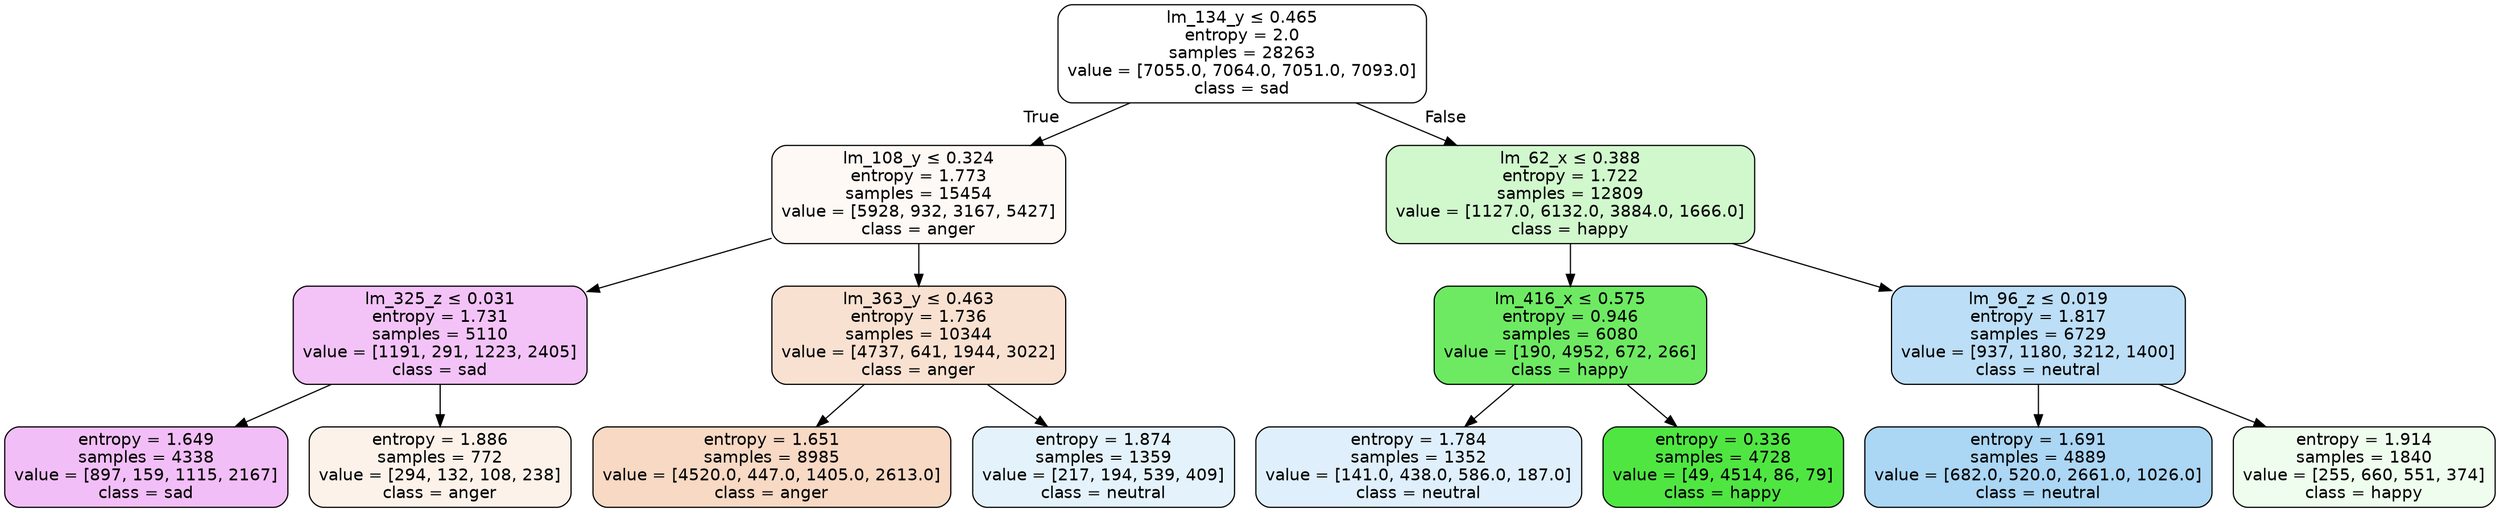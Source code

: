 digraph Tree {
node [shape=box, style="filled, rounded", color="black", fontname="helvetica"] ;
edge [fontname="helvetica"] ;
0 [label=<lm_134_y &le; 0.465<br/>entropy = 2.0<br/>samples = 28263<br/>value = [7055.0, 7064.0, 7051.0, 7093.0]<br/>class = sad>, fillcolor="#ffffff"] ;
1 [label=<lm_108_y &le; 0.324<br/>entropy = 1.773<br/>samples = 15454<br/>value = [5928, 932, 3167, 5427]<br/>class = anger>, fillcolor="#fef9f5"] ;
0 -> 1 [labeldistance=2.5, labelangle=45, headlabel="True"] ;
2 [label=<lm_325_z &le; 0.031<br/>entropy = 1.731<br/>samples = 5110<br/>value = [1191, 291, 1223, 2405]<br/>class = sad>, fillcolor="#f3c3f7"] ;
1 -> 2 ;
3 [label=<entropy = 1.649<br/>samples = 4338<br/>value = [897, 159, 1115, 2167]<br/>class = sad>, fillcolor="#f2bef7"] ;
2 -> 3 ;
4 [label=<entropy = 1.886<br/>samples = 772<br/>value = [294, 132, 108, 238]<br/>class = anger>, fillcolor="#fcf2ea"] ;
2 -> 4 ;
5 [label=<lm_363_y &le; 0.463<br/>entropy = 1.736<br/>samples = 10344<br/>value = [4737, 641, 1944, 3022]<br/>class = anger>, fillcolor="#f9e1d1"] ;
1 -> 5 ;
6 [label=<entropy = 1.651<br/>samples = 8985<br/>value = [4520.0, 447.0, 1405.0, 2613.0]<br/>class = anger>, fillcolor="#f7d9c4"] ;
5 -> 6 ;
7 [label=<entropy = 1.874<br/>samples = 1359<br/>value = [217, 194, 539, 409]<br/>class = neutral>, fillcolor="#e4f2fb"] ;
5 -> 7 ;
8 [label=<lm_62_x &le; 0.388<br/>entropy = 1.722<br/>samples = 12809<br/>value = [1127.0, 6132.0, 3884.0, 1666.0]<br/>class = happy>, fillcolor="#d1f8cd"] ;
0 -> 8 [labeldistance=2.5, labelangle=-45, headlabel="False"] ;
9 [label=<lm_416_x &le; 0.575<br/>entropy = 0.946<br/>samples = 6080<br/>value = [190, 4952, 672, 266]<br/>class = happy>, fillcolor="#6dea62"] ;
8 -> 9 ;
10 [label=<entropy = 1.784<br/>samples = 1352<br/>value = [141.0, 438.0, 586.0, 187.0]<br/>class = neutral>, fillcolor="#dfeffb"] ;
9 -> 10 ;
11 [label=<entropy = 0.336<br/>samples = 4728<br/>value = [49, 4514, 86, 79]<br/>class = happy>, fillcolor="#4fe642"] ;
9 -> 11 ;
12 [label=<lm_96_z &le; 0.019<br/>entropy = 1.817<br/>samples = 6729<br/>value = [937, 1180, 3212, 1400]<br/>class = neutral>, fillcolor="#bcdef6"] ;
8 -> 12 ;
13 [label=<entropy = 1.691<br/>samples = 4889<br/>value = [682.0, 520.0, 2661.0, 1026.0]<br/>class = neutral>, fillcolor="#abd6f4"] ;
12 -> 13 ;
14 [label=<entropy = 1.914<br/>samples = 1840<br/>value = [255, 660, 551, 374]<br/>class = happy>, fillcolor="#effdee"] ;
12 -> 14 ;
}